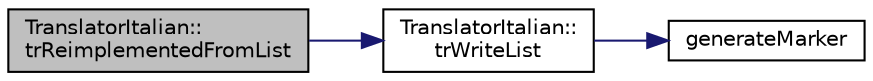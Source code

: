 digraph "TranslatorItalian::trReimplementedFromList"
{
 // LATEX_PDF_SIZE
  edge [fontname="Helvetica",fontsize="10",labelfontname="Helvetica",labelfontsize="10"];
  node [fontname="Helvetica",fontsize="10",shape=record];
  rankdir="LR";
  Node1 [label="TranslatorItalian::\ltrReimplementedFromList",height=0.2,width=0.4,color="black", fillcolor="grey75", style="filled", fontcolor="black",tooltip=" "];
  Node1 -> Node2 [color="midnightblue",fontsize="10",style="solid"];
  Node2 [label="TranslatorItalian::\ltrWriteList",height=0.2,width=0.4,color="black", fillcolor="white", style="filled",URL="$classTranslatorItalian.html#a13aeae67ed6cf46e1a82eb38f408d53f",tooltip=" "];
  Node2 -> Node3 [color="midnightblue",fontsize="10",style="solid"];
  Node3 [label="generateMarker",height=0.2,width=0.4,color="black", fillcolor="white", style="filled",URL="$util_8cpp.html#a5530a73bd518581ac62e4eee5bc2f6db",tooltip=" "];
}
